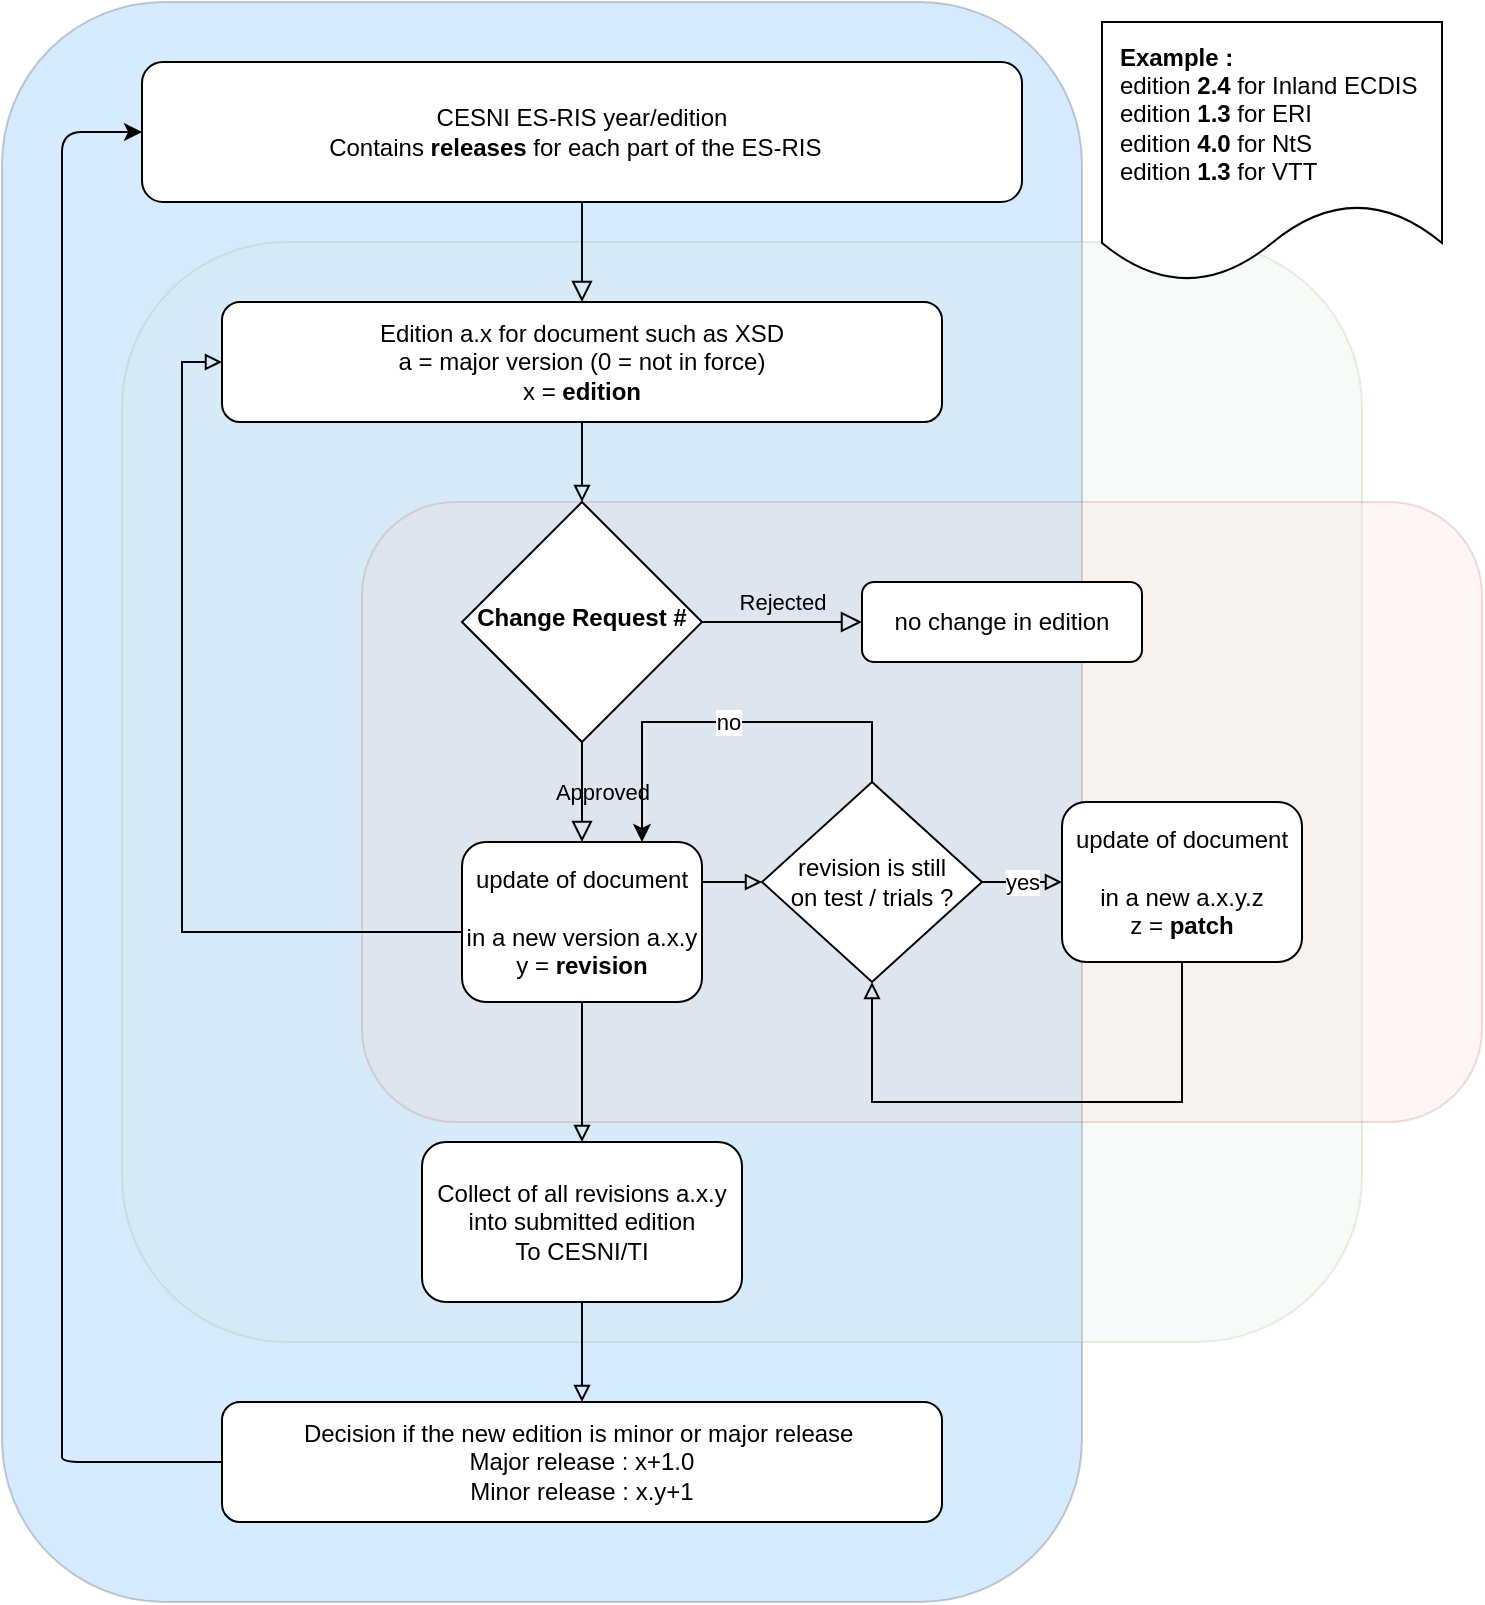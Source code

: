 <mxfile version="13.9.2" type="github">
  <diagram id="C5RBs43oDa-KdzZeNtuy" name="Page-1">
    <mxGraphModel dx="2062" dy="1158" grid="1" gridSize="10" guides="1" tooltips="1" connect="1" arrows="1" fold="1" page="1" pageScale="1" pageWidth="827" pageHeight="1169" math="0" shadow="0">
      <root>
        <mxCell id="WIyWlLk6GJQsqaUBKTNV-0" />
        <mxCell id="WIyWlLk6GJQsqaUBKTNV-1" parent="WIyWlLk6GJQsqaUBKTNV-0" />
        <mxCell id="3O-Bd3IR3qAcZB0B3nBF-12" value="" style="rounded=1;whiteSpace=wrap;html=1;fillColor=#3399FF;opacity=20;" parent="WIyWlLk6GJQsqaUBKTNV-1" vertex="1">
          <mxGeometry x="50" y="30" width="540" height="800" as="geometry" />
        </mxCell>
        <mxCell id="3O-Bd3IR3qAcZB0B3nBF-13" value="" style="rounded=1;whiteSpace=wrap;html=1;fillColor=#d5e8d4;opacity=20;strokeColor=#82b366;" parent="WIyWlLk6GJQsqaUBKTNV-1" vertex="1">
          <mxGeometry x="110" y="150" width="620" height="550" as="geometry" />
        </mxCell>
        <mxCell id="3O-Bd3IR3qAcZB0B3nBF-14" value="" style="rounded=1;whiteSpace=wrap;html=1;fillColor=#f8cecc;opacity=20;strokeColor=#b85450;" parent="WIyWlLk6GJQsqaUBKTNV-1" vertex="1">
          <mxGeometry x="230" y="280" width="560" height="310" as="geometry" />
        </mxCell>
        <mxCell id="WIyWlLk6GJQsqaUBKTNV-2" value="" style="rounded=0;html=1;jettySize=auto;orthogonalLoop=1;fontSize=11;endArrow=block;endFill=0;endSize=8;strokeWidth=1;shadow=0;labelBackgroundColor=none;edgeStyle=orthogonalEdgeStyle;entryX=0.5;entryY=0;entryDx=0;entryDy=0;" parent="WIyWlLk6GJQsqaUBKTNV-1" source="WIyWlLk6GJQsqaUBKTNV-3" target="3O-Bd3IR3qAcZB0B3nBF-0" edge="1">
          <mxGeometry relative="1" as="geometry">
            <mxPoint x="220" y="160" as="targetPoint" />
          </mxGeometry>
        </mxCell>
        <mxCell id="WIyWlLk6GJQsqaUBKTNV-3" value="CESNI ES-RIS year/edition&lt;br&gt;Contains &lt;b&gt;releases&lt;/b&gt;&amp;nbsp;for each part of the ES-RIS&amp;nbsp;&amp;nbsp;" style="rounded=1;whiteSpace=wrap;html=1;fontSize=12;glass=0;strokeWidth=1;shadow=0;" parent="WIyWlLk6GJQsqaUBKTNV-1" vertex="1">
          <mxGeometry x="120" y="60" width="440" height="70" as="geometry" />
        </mxCell>
        <mxCell id="WIyWlLk6GJQsqaUBKTNV-4" value="Approved" style="rounded=0;html=1;jettySize=auto;orthogonalLoop=1;fontSize=11;endArrow=block;endFill=0;endSize=8;strokeWidth=1;shadow=0;labelBackgroundColor=none;edgeStyle=orthogonalEdgeStyle;entryX=0.5;entryY=0;entryDx=0;entryDy=0;" parent="WIyWlLk6GJQsqaUBKTNV-1" source="WIyWlLk6GJQsqaUBKTNV-6" target="3O-Bd3IR3qAcZB0B3nBF-4" edge="1">
          <mxGeometry y="10" relative="1" as="geometry">
            <mxPoint as="offset" />
            <mxPoint x="280" y="410" as="targetPoint" />
            <Array as="points">
              <mxPoint x="340" y="440" />
            </Array>
          </mxGeometry>
        </mxCell>
        <mxCell id="WIyWlLk6GJQsqaUBKTNV-5" value="Rejected" style="edgeStyle=orthogonalEdgeStyle;rounded=0;html=1;jettySize=auto;orthogonalLoop=1;fontSize=11;endArrow=block;endFill=0;endSize=8;strokeWidth=1;shadow=0;labelBackgroundColor=none;" parent="WIyWlLk6GJQsqaUBKTNV-1" source="WIyWlLk6GJQsqaUBKTNV-6" target="WIyWlLk6GJQsqaUBKTNV-7" edge="1">
          <mxGeometry y="10" relative="1" as="geometry">
            <mxPoint as="offset" />
          </mxGeometry>
        </mxCell>
        <mxCell id="WIyWlLk6GJQsqaUBKTNV-6" value="&lt;b&gt;Change Request #&lt;/b&gt;" style="rhombus;whiteSpace=wrap;html=1;shadow=0;fontFamily=Helvetica;fontSize=12;align=center;strokeWidth=1;spacing=6;spacingTop=-4;" parent="WIyWlLk6GJQsqaUBKTNV-1" vertex="1">
          <mxGeometry x="280" y="280" width="120" height="120" as="geometry" />
        </mxCell>
        <mxCell id="WIyWlLk6GJQsqaUBKTNV-7" value="no change in edition" style="rounded=1;whiteSpace=wrap;html=1;fontSize=12;glass=0;strokeWidth=1;shadow=0;" parent="WIyWlLk6GJQsqaUBKTNV-1" vertex="1">
          <mxGeometry x="480" y="320" width="140" height="40" as="geometry" />
        </mxCell>
        <mxCell id="3O-Bd3IR3qAcZB0B3nBF-0" value="Edition a.x for document such as XSD&lt;br&gt;a = major version (0 = not in force)&lt;br&gt;x = &lt;b&gt;edition&lt;/b&gt;" style="rounded=1;whiteSpace=wrap;html=1;" parent="WIyWlLk6GJQsqaUBKTNV-1" vertex="1">
          <mxGeometry x="160" y="180" width="360" height="60" as="geometry" />
        </mxCell>
        <mxCell id="3O-Bd3IR3qAcZB0B3nBF-1" value="Decision if the new edition is minor or major release&amp;nbsp;&lt;br&gt;Major release : x+1.0&lt;br&gt;Minor release : x.y+1" style="rounded=1;whiteSpace=wrap;html=1;" parent="WIyWlLk6GJQsqaUBKTNV-1" vertex="1">
          <mxGeometry x="160" y="730" width="360" height="60" as="geometry" />
        </mxCell>
        <mxCell id="3O-Bd3IR3qAcZB0B3nBF-2" value="" style="endArrow=none;startArrow=classic;html=1;exitX=0;exitY=0.5;exitDx=0;exitDy=0;entryX=0;entryY=0.5;entryDx=0;entryDy=0;endFill=0;" parent="WIyWlLk6GJQsqaUBKTNV-1" source="WIyWlLk6GJQsqaUBKTNV-3" target="3O-Bd3IR3qAcZB0B3nBF-1" edge="1">
          <mxGeometry width="50" height="50" relative="1" as="geometry">
            <mxPoint x="110" y="930" as="sourcePoint" />
            <mxPoint x="160" y="880" as="targetPoint" />
            <Array as="points">
              <mxPoint x="80" y="95" />
              <mxPoint x="80" y="750" />
              <mxPoint x="80" y="760" />
            </Array>
          </mxGeometry>
        </mxCell>
        <mxCell id="3O-Bd3IR3qAcZB0B3nBF-3" value="" style="endArrow=none;startArrow=block;html=1;entryX=0.5;entryY=1;entryDx=0;entryDy=0;exitX=0.5;exitY=0;exitDx=0;exitDy=0;startFill=0;endFill=0;" parent="WIyWlLk6GJQsqaUBKTNV-1" source="WIyWlLk6GJQsqaUBKTNV-6" target="3O-Bd3IR3qAcZB0B3nBF-0" edge="1">
          <mxGeometry width="50" height="50" relative="1" as="geometry">
            <mxPoint x="390" y="590" as="sourcePoint" />
            <mxPoint x="440" y="540" as="targetPoint" />
          </mxGeometry>
        </mxCell>
        <mxCell id="3O-Bd3IR3qAcZB0B3nBF-8" style="edgeStyle=orthogonalEdgeStyle;rounded=0;orthogonalLoop=1;jettySize=auto;html=1;startArrow=none;startFill=0;endArrow=block;endFill=0;" parent="WIyWlLk6GJQsqaUBKTNV-1" source="3O-Bd3IR3qAcZB0B3nBF-4" edge="1">
          <mxGeometry relative="1" as="geometry">
            <mxPoint x="160" y="210" as="targetPoint" />
            <Array as="points">
              <mxPoint x="140" y="495" />
              <mxPoint x="140" y="210" />
              <mxPoint x="160" y="210" />
            </Array>
          </mxGeometry>
        </mxCell>
        <mxCell id="3O-Bd3IR3qAcZB0B3nBF-10" style="edgeStyle=orthogonalEdgeStyle;rounded=0;orthogonalLoop=1;jettySize=auto;html=1;entryX=0.5;entryY=0;entryDx=0;entryDy=0;startArrow=none;startFill=0;endArrow=block;endFill=0;" parent="WIyWlLk6GJQsqaUBKTNV-1" source="3O-Bd3IR3qAcZB0B3nBF-4" target="3O-Bd3IR3qAcZB0B3nBF-9" edge="1">
          <mxGeometry relative="1" as="geometry" />
        </mxCell>
        <mxCell id="3O-Bd3IR3qAcZB0B3nBF-18" style="edgeStyle=orthogonalEdgeStyle;rounded=0;orthogonalLoop=1;jettySize=auto;html=1;startArrow=none;startFill=0;endArrow=block;endFill=0;exitX=1;exitY=0.25;exitDx=0;exitDy=0;entryX=0;entryY=0.5;entryDx=0;entryDy=0;" parent="WIyWlLk6GJQsqaUBKTNV-1" source="3O-Bd3IR3qAcZB0B3nBF-4" target="3O-Bd3IR3qAcZB0B3nBF-17" edge="1">
          <mxGeometry relative="1" as="geometry" />
        </mxCell>
        <mxCell id="3O-Bd3IR3qAcZB0B3nBF-4" value="update of document&lt;br&gt;&lt;br&gt;in a new version a.x.y&lt;br&gt;y = &lt;b&gt;revision&lt;/b&gt;" style="rounded=1;whiteSpace=wrap;html=1;" parent="WIyWlLk6GJQsqaUBKTNV-1" vertex="1">
          <mxGeometry x="280" y="450" width="120" height="80" as="geometry" />
        </mxCell>
        <mxCell id="3O-Bd3IR3qAcZB0B3nBF-11" style="edgeStyle=orthogonalEdgeStyle;rounded=0;orthogonalLoop=1;jettySize=auto;html=1;entryX=0.5;entryY=0;entryDx=0;entryDy=0;startArrow=none;startFill=0;endArrow=block;endFill=0;" parent="WIyWlLk6GJQsqaUBKTNV-1" source="3O-Bd3IR3qAcZB0B3nBF-9" target="3O-Bd3IR3qAcZB0B3nBF-1" edge="1">
          <mxGeometry relative="1" as="geometry" />
        </mxCell>
        <mxCell id="3O-Bd3IR3qAcZB0B3nBF-9" value="Collect of all revisions a.x.y&lt;br&gt;into submitted edition&lt;br&gt;To CESNI/TI" style="rounded=1;whiteSpace=wrap;html=1;" parent="WIyWlLk6GJQsqaUBKTNV-1" vertex="1">
          <mxGeometry x="260" y="600" width="160" height="80" as="geometry" />
        </mxCell>
        <mxCell id="3O-Bd3IR3qAcZB0B3nBF-21" value="yes" style="edgeStyle=orthogonalEdgeStyle;rounded=0;orthogonalLoop=1;jettySize=auto;html=1;startArrow=none;startFill=0;endArrow=block;endFill=0;" parent="WIyWlLk6GJQsqaUBKTNV-1" source="3O-Bd3IR3qAcZB0B3nBF-17" target="3O-Bd3IR3qAcZB0B3nBF-19" edge="1">
          <mxGeometry relative="1" as="geometry" />
        </mxCell>
        <mxCell id="NVoEJXGhBdcBJc4hoMIb-0" value="no" style="edgeStyle=orthogonalEdgeStyle;rounded=0;orthogonalLoop=1;jettySize=auto;html=1;entryX=0.75;entryY=0;entryDx=0;entryDy=0;" edge="1" parent="WIyWlLk6GJQsqaUBKTNV-1" source="3O-Bd3IR3qAcZB0B3nBF-17" target="3O-Bd3IR3qAcZB0B3nBF-4">
          <mxGeometry relative="1" as="geometry">
            <Array as="points">
              <mxPoint x="485" y="390" />
              <mxPoint x="370" y="390" />
            </Array>
          </mxGeometry>
        </mxCell>
        <mxCell id="3O-Bd3IR3qAcZB0B3nBF-17" value="revision is still &lt;br&gt;on test / trials ?" style="rhombus;whiteSpace=wrap;html=1;rounded=0;" parent="WIyWlLk6GJQsqaUBKTNV-1" vertex="1">
          <mxGeometry x="430" y="420" width="110" height="100" as="geometry" />
        </mxCell>
        <mxCell id="3O-Bd3IR3qAcZB0B3nBF-22" style="edgeStyle=orthogonalEdgeStyle;rounded=0;orthogonalLoop=1;jettySize=auto;html=1;entryX=0.5;entryY=1;entryDx=0;entryDy=0;startArrow=none;startFill=0;endArrow=block;endFill=0;" parent="WIyWlLk6GJQsqaUBKTNV-1" source="3O-Bd3IR3qAcZB0B3nBF-19" target="3O-Bd3IR3qAcZB0B3nBF-17" edge="1">
          <mxGeometry relative="1" as="geometry">
            <Array as="points">
              <mxPoint x="640" y="580" />
              <mxPoint x="485" y="580" />
            </Array>
          </mxGeometry>
        </mxCell>
        <mxCell id="3O-Bd3IR3qAcZB0B3nBF-19" value="update of document&lt;br&gt;&lt;br&gt;in a new a.x.y.z&lt;br&gt;z = &lt;b&gt;patch&lt;/b&gt;" style="rounded=1;whiteSpace=wrap;html=1;" parent="WIyWlLk6GJQsqaUBKTNV-1" vertex="1">
          <mxGeometry x="580" y="430" width="120" height="80" as="geometry" />
        </mxCell>
        <mxCell id="3O-Bd3IR3qAcZB0B3nBF-24" value="&lt;div style=&quot;text-align: left&quot;&gt;&lt;b&gt;Example :&lt;/b&gt;&lt;/div&gt;&lt;div style=&quot;text-align: left&quot;&gt;edition&amp;nbsp;&lt;b&gt;2.4 &lt;/b&gt;for Inland ECDIS&amp;nbsp;&lt;/div&gt;&lt;div style=&quot;text-align: left&quot;&gt;&lt;span&gt;edition&amp;nbsp;&lt;b&gt;1.3&lt;/b&gt; for ERI&lt;/span&gt;&lt;/div&gt;&lt;div style=&quot;text-align: left&quot;&gt;edition&amp;nbsp;&lt;b&gt;4.0&lt;/b&gt; for NtS&amp;nbsp;&lt;/div&gt;&lt;div style=&quot;text-align: left&quot;&gt;edition&amp;nbsp;&lt;b&gt;1.3&lt;/b&gt; for VTT&lt;/div&gt;" style="shape=document;whiteSpace=wrap;html=1;boundedLbl=1;rounded=0;fillColor=#FFFFFF;gradientColor=none;" parent="WIyWlLk6GJQsqaUBKTNV-1" vertex="1">
          <mxGeometry x="600" y="40" width="170" height="130" as="geometry" />
        </mxCell>
      </root>
    </mxGraphModel>
  </diagram>
</mxfile>

